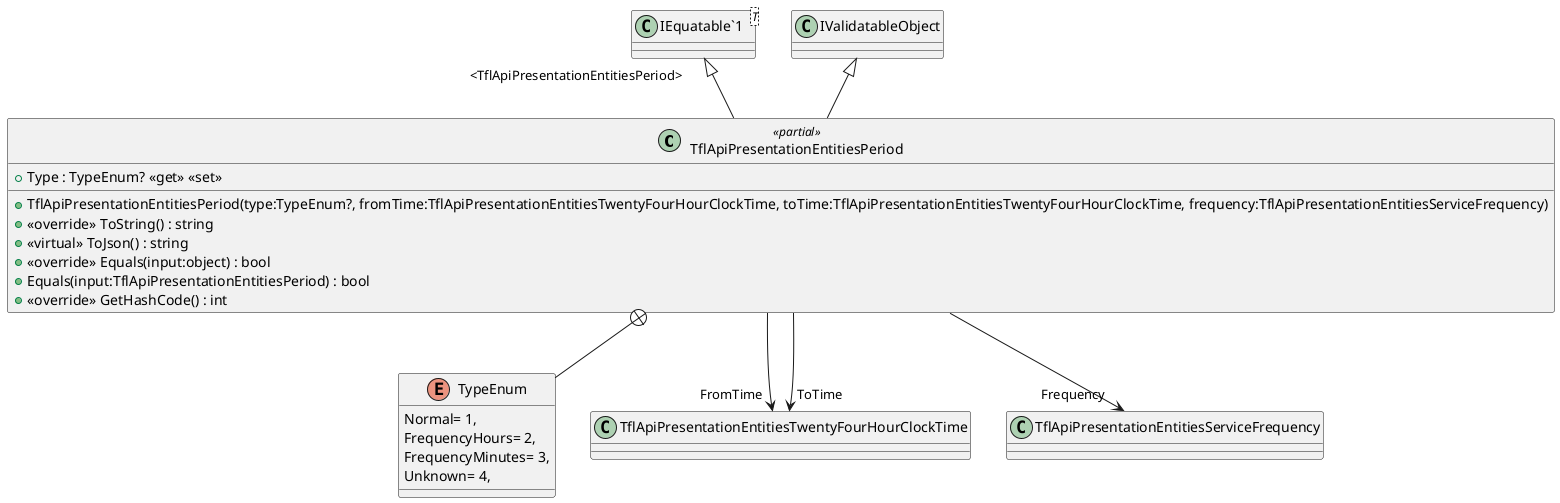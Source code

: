 @startuml
class TflApiPresentationEntitiesPeriod <<partial>> {
    + Type : TypeEnum? <<get>> <<set>>
    + TflApiPresentationEntitiesPeriod(type:TypeEnum?, fromTime:TflApiPresentationEntitiesTwentyFourHourClockTime, toTime:TflApiPresentationEntitiesTwentyFourHourClockTime, frequency:TflApiPresentationEntitiesServiceFrequency)
    + <<override>> ToString() : string
    + <<virtual>> ToJson() : string
    + <<override>> Equals(input:object) : bool
    + Equals(input:TflApiPresentationEntitiesPeriod) : bool
    + <<override>> GetHashCode() : int
}
class "IEquatable`1"<T> {
}
enum TypeEnum {
    Normal= 1,
    FrequencyHours= 2,
    FrequencyMinutes= 3,
    Unknown= 4,
}
"IEquatable`1" "<TflApiPresentationEntitiesPeriod>" <|-- TflApiPresentationEntitiesPeriod
IValidatableObject <|-- TflApiPresentationEntitiesPeriod
TflApiPresentationEntitiesPeriod --> "FromTime" TflApiPresentationEntitiesTwentyFourHourClockTime
TflApiPresentationEntitiesPeriod --> "ToTime" TflApiPresentationEntitiesTwentyFourHourClockTime
TflApiPresentationEntitiesPeriod --> "Frequency" TflApiPresentationEntitiesServiceFrequency
TflApiPresentationEntitiesPeriod +-- TypeEnum
@enduml
